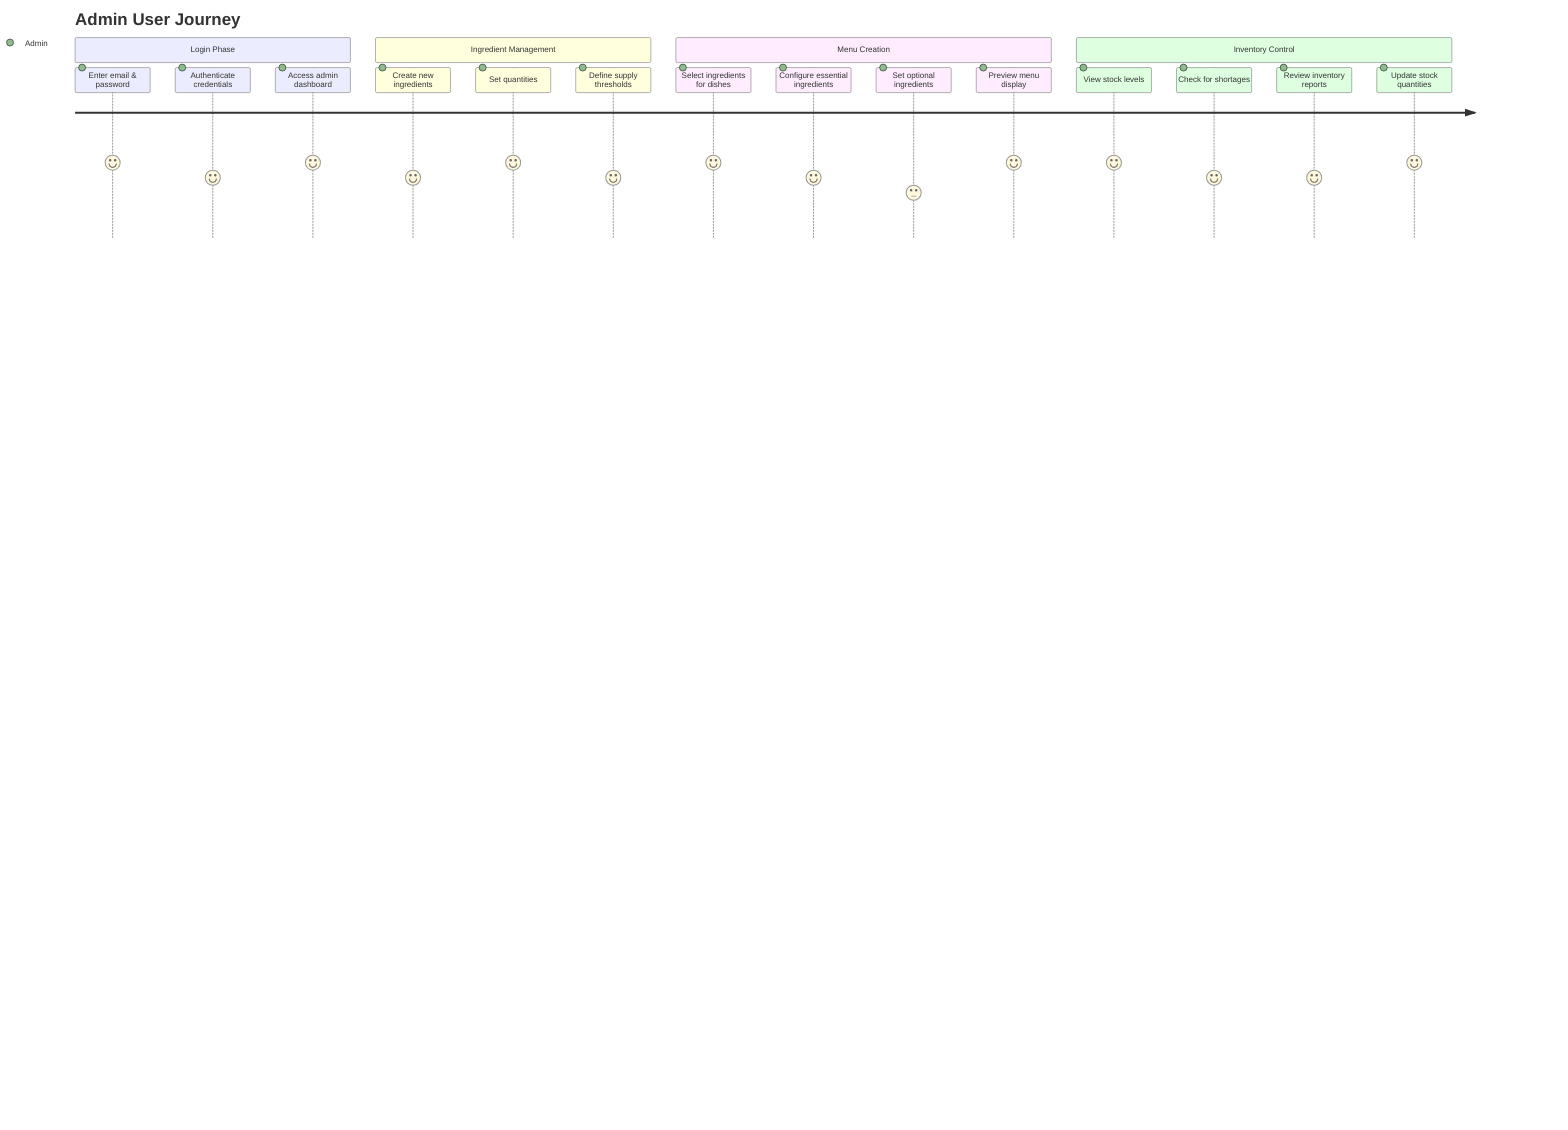 journey
    title Admin User Journey
    section Login Phase
        Enter email & password: 5: Admin
        Authenticate credentials: 4: Admin
        Access admin dashboard: 5: Admin
    
    section Ingredient Management
        Create new ingredients: 4: Admin
        Set quantities: 5: Admin
        Define supply thresholds: 4: Admin
        
    section Menu Creation
        Select ingredients for dishes: 5: Admin
        Configure essential ingredients: 4: Admin
        Set optional ingredients: 3: Admin
        Preview menu display: 5: Admin
        
    section Inventory Control
        View stock levels: 5: Admin
        Check for shortages: 4: Admin
        Review inventory reports: 4: Admin
        Update stock quantities: 5: Admin